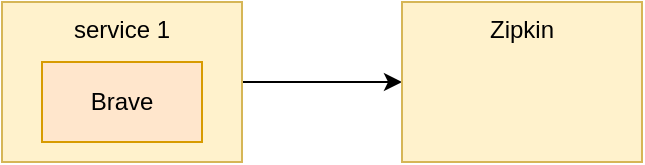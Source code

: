 <mxfile version="24.4.3" type="device">
  <diagram name="1 oldal" id="EOmbGLvi52W3nOWxFfWI">
    <mxGraphModel dx="1430" dy="814" grid="1" gridSize="10" guides="1" tooltips="1" connect="1" arrows="1" fold="1" page="1" pageScale="1" pageWidth="827" pageHeight="1169" math="0" shadow="0">
      <root>
        <mxCell id="0" />
        <mxCell id="1" parent="0" />
        <mxCell id="r4gF71t1RI9n_d2UYlHK-7" style="edgeStyle=orthogonalEdgeStyle;rounded=0;orthogonalLoop=1;jettySize=auto;html=1;exitX=1;exitY=0.5;exitDx=0;exitDy=0;entryX=0;entryY=0.5;entryDx=0;entryDy=0;" edge="1" parent="1" source="r4gF71t1RI9n_d2UYlHK-3" target="r4gF71t1RI9n_d2UYlHK-6">
          <mxGeometry relative="1" as="geometry" />
        </mxCell>
        <mxCell id="r4gF71t1RI9n_d2UYlHK-3" value="service 1" style="rounded=0;whiteSpace=wrap;html=1;horizontal=1;verticalAlign=top;fillColor=#fff2cc;strokeColor=#d6b656;" vertex="1" parent="1">
          <mxGeometry x="120" y="200" width="120" height="80" as="geometry" />
        </mxCell>
        <mxCell id="r4gF71t1RI9n_d2UYlHK-5" value="Brave" style="rounded=0;whiteSpace=wrap;html=1;fillColor=#ffe6cc;strokeColor=#d79b00;" vertex="1" parent="1">
          <mxGeometry x="140" y="230" width="80" height="40" as="geometry" />
        </mxCell>
        <mxCell id="r4gF71t1RI9n_d2UYlHK-6" value="Zipkin" style="rounded=0;whiteSpace=wrap;html=1;horizontal=1;verticalAlign=top;fillColor=#fff2cc;strokeColor=#d6b656;" vertex="1" parent="1">
          <mxGeometry x="320" y="200" width="120" height="80" as="geometry" />
        </mxCell>
      </root>
    </mxGraphModel>
  </diagram>
</mxfile>
